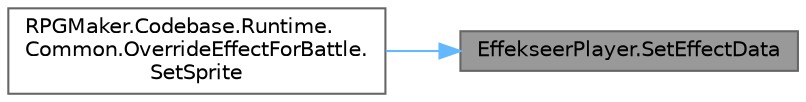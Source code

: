digraph "EffekseerPlayer.SetEffectData"
{
 // LATEX_PDF_SIZE
  bgcolor="transparent";
  edge [fontname=Helvetica,fontsize=10,labelfontname=Helvetica,labelfontsize=10];
  node [fontname=Helvetica,fontsize=10,shape=box,height=0.2,width=0.4];
  rankdir="RL";
  Node1 [id="Node000001",label="EffekseerPlayer.SetEffectData",height=0.2,width=0.4,color="gray40", fillcolor="grey60", style="filled", fontcolor="black",tooltip="😁 エフェクトデータ設定"];
  Node1 -> Node2 [id="edge1_Node000001_Node000002",dir="back",color="steelblue1",style="solid",tooltip=" "];
  Node2 [id="Node000002",label="RPGMaker.Codebase.Runtime.\lCommon.OverrideEffectForBattle.\lSetSprite",height=0.2,width=0.4,color="grey40", fillcolor="white", style="filled",URL="$dd/d4e/class_r_p_g_maker_1_1_codebase_1_1_runtime_1_1_common_1_1_override_effect_for_battle.html#a79995ea55dc15595ba86e6dca02c8690",tooltip="Sprite設定処理"];
}
